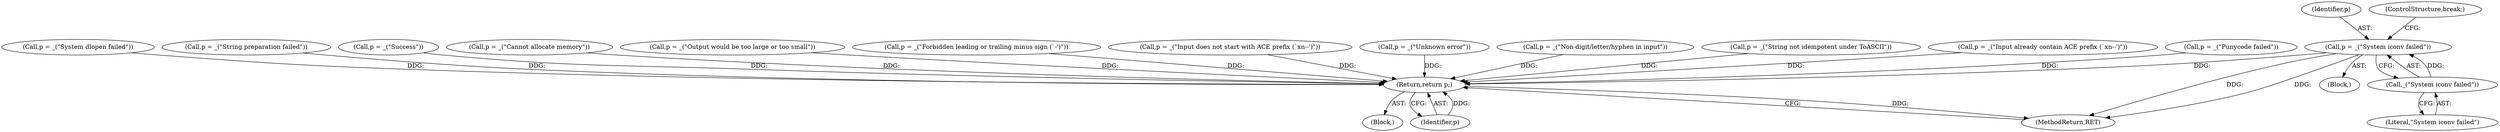 digraph "0_savannah_2e97c2796581c27213962c77f5a8571a598f9a2e@pointer" {
"1000165" [label="(Call,p = _(\"System iconv failed\"))"];
"1000167" [label="(Call,_(\"System iconv failed\"))"];
"1000188" [label="(Return,return p;)"];
"1000166" [label="(Identifier,p)"];
"1000188" [label="(Return,return p;)"];
"1000177" [label="(Call,p = _(\"System dlopen failed\"))"];
"1000167" [label="(Call,_(\"System iconv failed\"))"];
"1000117" [label="(Call,p = _(\"String preparation failed\"))"];
"1000109" [label="(Block,)"];
"1000111" [label="(Call,p = _(\"Success\"))"];
"1000171" [label="(Call,p = _(\"Cannot allocate memory\"))"];
"1000141" [label="(Call,p = _(\"Output would be too large or too small\"))"];
"1000165" [label="(Call,p = _(\"System iconv failed\"))"];
"1000189" [label="(Identifier,p)"];
"1000190" [label="(MethodReturn,RET)"];
"1000135" [label="(Call,p = _(\"Forbidden leading or trailing minus sign (`-')\"))"];
"1000169" [label="(ControlStructure,break;)"];
"1000147" [label="(Call,p = _(\"Input does not start with ACE prefix (`xn--')\"))"];
"1000183" [label="(Call,p = _(\"Unknown error\"))"];
"1000129" [label="(Call,p = _(\"Non-digit/letter/hyphen in input\"))"];
"1000153" [label="(Call,p = _(\"String not idempotent under ToASCII\"))"];
"1000159" [label="(Call,p = _(\"Input already contain ACE prefix (`xn--')\"))"];
"1000168" [label="(Literal,\"System iconv failed\")"];
"1000102" [label="(Block,)"];
"1000123" [label="(Call,p = _(\"Punycode failed\"))"];
"1000165" -> "1000109"  [label="AST: "];
"1000165" -> "1000167"  [label="CFG: "];
"1000166" -> "1000165"  [label="AST: "];
"1000167" -> "1000165"  [label="AST: "];
"1000169" -> "1000165"  [label="CFG: "];
"1000165" -> "1000190"  [label="DDG: "];
"1000165" -> "1000190"  [label="DDG: "];
"1000167" -> "1000165"  [label="DDG: "];
"1000165" -> "1000188"  [label="DDG: "];
"1000167" -> "1000168"  [label="CFG: "];
"1000168" -> "1000167"  [label="AST: "];
"1000188" -> "1000102"  [label="AST: "];
"1000188" -> "1000189"  [label="CFG: "];
"1000189" -> "1000188"  [label="AST: "];
"1000190" -> "1000188"  [label="CFG: "];
"1000188" -> "1000190"  [label="DDG: "];
"1000189" -> "1000188"  [label="DDG: "];
"1000177" -> "1000188"  [label="DDG: "];
"1000129" -> "1000188"  [label="DDG: "];
"1000159" -> "1000188"  [label="DDG: "];
"1000147" -> "1000188"  [label="DDG: "];
"1000117" -> "1000188"  [label="DDG: "];
"1000111" -> "1000188"  [label="DDG: "];
"1000153" -> "1000188"  [label="DDG: "];
"1000135" -> "1000188"  [label="DDG: "];
"1000123" -> "1000188"  [label="DDG: "];
"1000171" -> "1000188"  [label="DDG: "];
"1000141" -> "1000188"  [label="DDG: "];
"1000183" -> "1000188"  [label="DDG: "];
}
